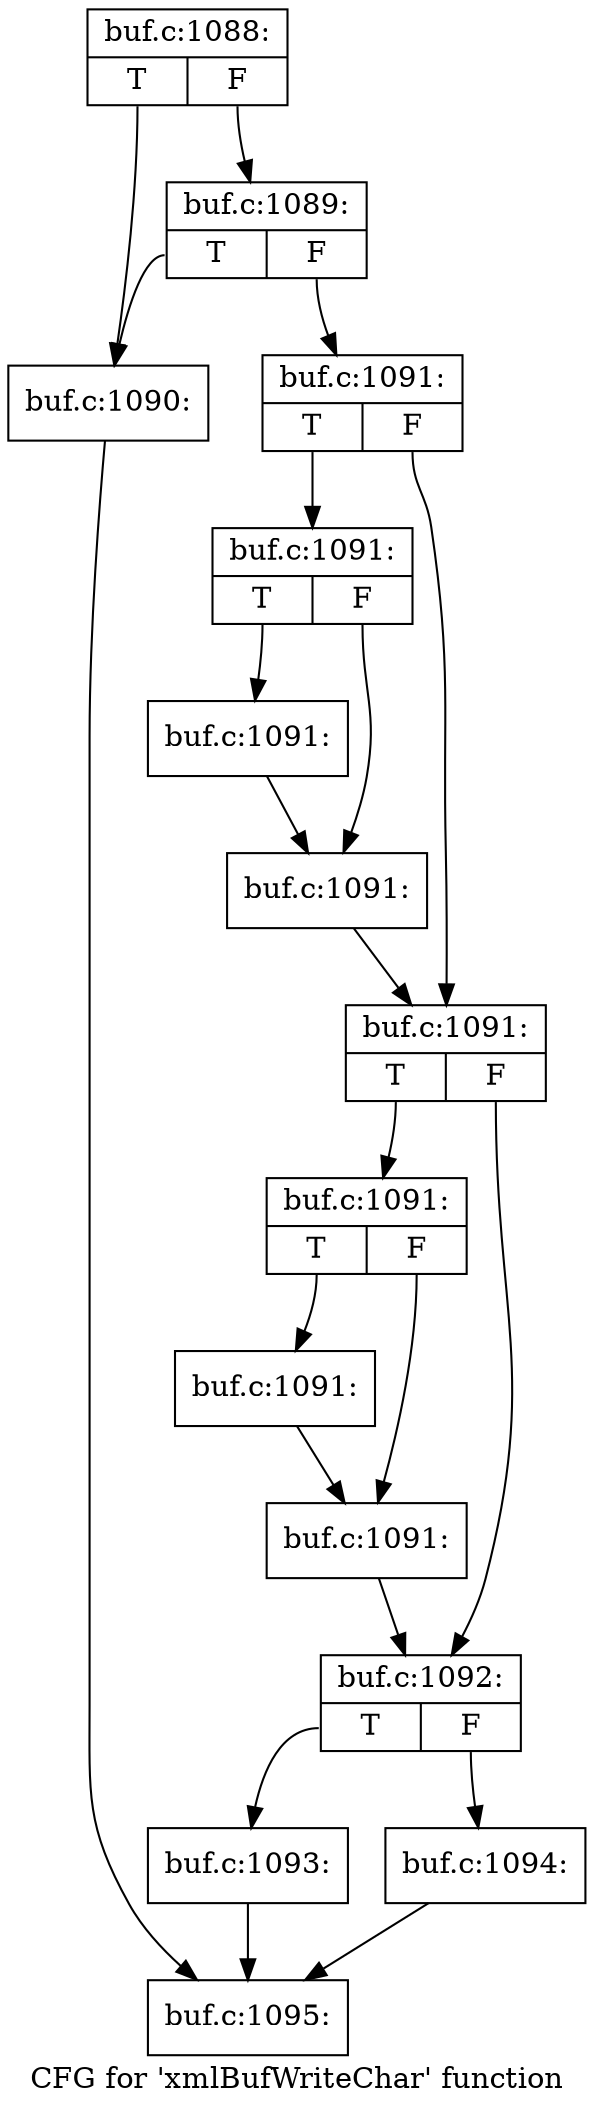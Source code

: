 digraph "CFG for 'xmlBufWriteChar' function" {
	label="CFG for 'xmlBufWriteChar' function";

	Node0x5634450 [shape=record,label="{buf.c:1088:|{<s0>T|<s1>F}}"];
	Node0x5634450:s0 -> Node0x5631610;
	Node0x5634450:s1 -> Node0x56316b0;
	Node0x56316b0 [shape=record,label="{buf.c:1089:|{<s0>T|<s1>F}}"];
	Node0x56316b0:s0 -> Node0x5631610;
	Node0x56316b0:s1 -> Node0x5631660;
	Node0x5631610 [shape=record,label="{buf.c:1090:}"];
	Node0x5631610 -> Node0x56312f0;
	Node0x5631660 [shape=record,label="{buf.c:1091:|{<s0>T|<s1>F}}"];
	Node0x5631660:s0 -> Node0x5635520;
	Node0x5631660:s1 -> Node0x5635570;
	Node0x5635520 [shape=record,label="{buf.c:1091:|{<s0>T|<s1>F}}"];
	Node0x5635520:s0 -> Node0x5635af0;
	Node0x5635520:s1 -> Node0x5635b40;
	Node0x5635af0 [shape=record,label="{buf.c:1091:}"];
	Node0x5635af0 -> Node0x5635b40;
	Node0x5635b40 [shape=record,label="{buf.c:1091:}"];
	Node0x5635b40 -> Node0x5635570;
	Node0x5635570 [shape=record,label="{buf.c:1091:|{<s0>T|<s1>F}}"];
	Node0x5635570:s0 -> Node0x56361e0;
	Node0x5635570:s1 -> Node0x5636230;
	Node0x56361e0 [shape=record,label="{buf.c:1091:|{<s0>T|<s1>F}}"];
	Node0x56361e0:s0 -> Node0x56367b0;
	Node0x56361e0:s1 -> Node0x5636800;
	Node0x56367b0 [shape=record,label="{buf.c:1091:}"];
	Node0x56367b0 -> Node0x5636800;
	Node0x5636800 [shape=record,label="{buf.c:1091:}"];
	Node0x5636800 -> Node0x5636230;
	Node0x5636230 [shape=record,label="{buf.c:1092:|{<s0>T|<s1>F}}"];
	Node0x5636230:s0 -> Node0x5636f00;
	Node0x5636230:s1 -> Node0x5636f50;
	Node0x5636f00 [shape=record,label="{buf.c:1093:}"];
	Node0x5636f00 -> Node0x56312f0;
	Node0x5636f50 [shape=record,label="{buf.c:1094:}"];
	Node0x5636f50 -> Node0x56312f0;
	Node0x56312f0 [shape=record,label="{buf.c:1095:}"];
}
